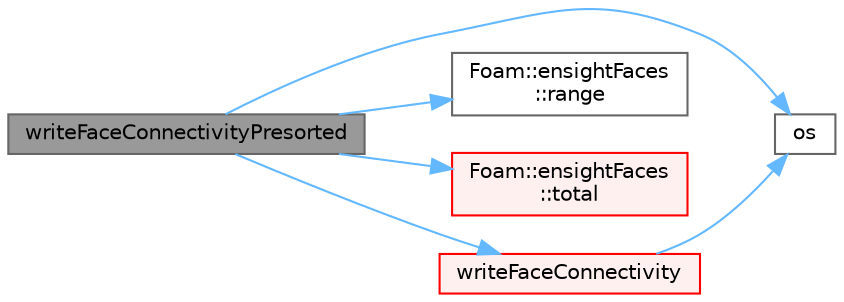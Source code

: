 digraph "writeFaceConnectivityPresorted"
{
 // LATEX_PDF_SIZE
  bgcolor="transparent";
  edge [fontname=Helvetica,fontsize=10,labelfontname=Helvetica,labelfontsize=10];
  node [fontname=Helvetica,fontsize=10,shape=box,height=0.2,width=0.4];
  rankdir="LR";
  Node1 [id="Node000001",label="writeFaceConnectivityPresorted",height=0.2,width=0.4,color="gray40", fillcolor="grey60", style="filled", fontcolor="black",tooltip=" "];
  Node1 -> Node2 [id="edge1_Node000001_Node000002",color="steelblue1",style="solid",tooltip=" "];
  Node2 [id="Node000002",label="os",height=0.2,width=0.4,color="grey40", fillcolor="white", style="filled",URL="$faMeshWriteEdgesOBJ_8H.html#abea05d50bd7259b44f2002c0382ba13e",tooltip=" "];
  Node1 -> Node3 [id="edge2_Node000001_Node000003",color="steelblue1",style="solid",tooltip=" "];
  Node3 [id="Node000003",label="Foam::ensightFaces\l::range",height=0.2,width=0.4,color="grey40", fillcolor="white", style="filled",URL="$classFoam_1_1ensightFaces.html#a20ef4010cbbe282317c45b9320d95089",tooltip=" "];
  Node1 -> Node4 [id="edge3_Node000001_Node000004",color="steelblue1",style="solid",tooltip=" "];
  Node4 [id="Node000004",label="Foam::ensightFaces\l::total",height=0.2,width=0.4,color="red", fillcolor="#FFF0F0", style="filled",URL="$classFoam_1_1ensightFaces.html#a34b9abaedabc4feb5b844167223a4cab",tooltip=" "];
  Node1 -> Node6 [id="edge4_Node000001_Node000006",color="steelblue1",style="solid",tooltip=" "];
  Node6 [id="Node000006",label="writeFaceConnectivity",height=0.2,width=0.4,color="red", fillcolor="#FFF0F0", style="filled",URL="$namespaceFoam_1_1ensightOutput.html#a5ef842216e69d81a0567b82c1370dd07",tooltip=" "];
  Node6 -> Node2 [id="edge5_Node000006_Node000002",color="steelblue1",style="solid",tooltip=" "];
}
